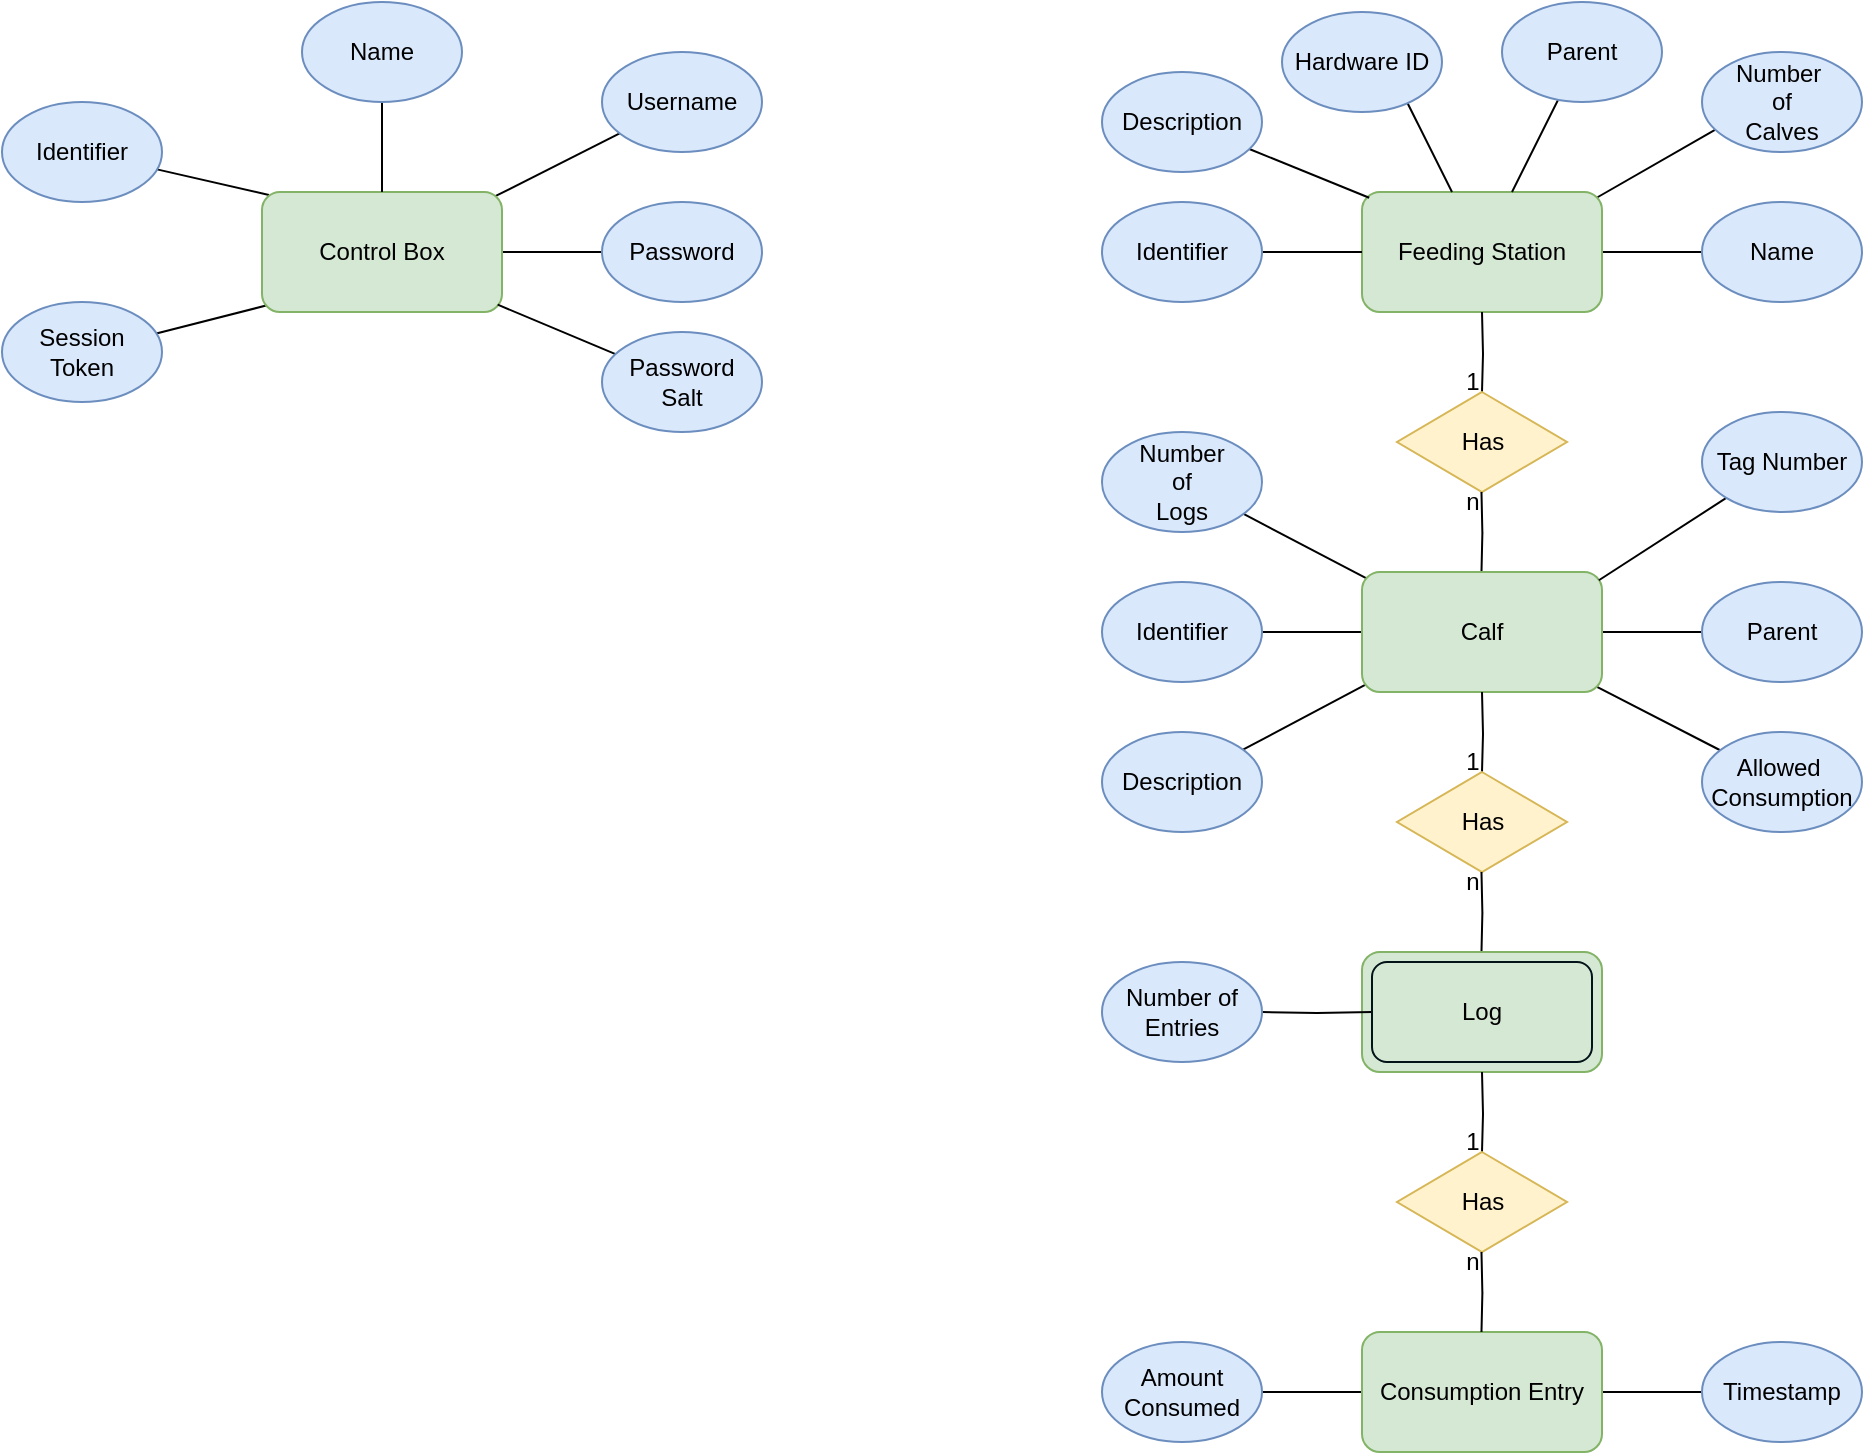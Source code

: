 <mxfile version="22.0.2" type="device" pages="2">
  <diagram name="Page-1" id="etgnnKTZKIxPc830I9oC">
    <mxGraphModel dx="2206" dy="1338" grid="1" gridSize="10" guides="1" tooltips="1" connect="1" arrows="1" fold="1" page="1" pageScale="1" pageWidth="850" pageHeight="1100" math="0" shadow="0">
      <root>
        <mxCell id="0" />
        <mxCell id="1" parent="0" />
        <mxCell id="Oy8JdZ8vc0DJFZvTL9v0-14" style="rounded=0;orthogonalLoop=1;jettySize=auto;html=1;entryX=0.021;entryY=0.944;entryDx=0;entryDy=0;endArrow=none;endFill=0;entryPerimeter=0;" parent="1" source="Oy8JdZ8vc0DJFZvTL9v0-6" target="Oy8JdZ8vc0DJFZvTL9v0-5" edge="1">
          <mxGeometry relative="1" as="geometry" />
        </mxCell>
        <mxCell id="Oy8JdZ8vc0DJFZvTL9v0-15" style="rounded=0;orthogonalLoop=1;jettySize=auto;html=1;entryX=0.029;entryY=0.025;entryDx=0;entryDy=0;entryPerimeter=0;endArrow=none;endFill=0;" parent="1" source="Oy8JdZ8vc0DJFZvTL9v0-8" target="Oy8JdZ8vc0DJFZvTL9v0-5" edge="1">
          <mxGeometry relative="1" as="geometry" />
        </mxCell>
        <mxCell id="Oy8JdZ8vc0DJFZvTL9v0-19" style="rounded=0;orthogonalLoop=1;jettySize=auto;html=1;endArrow=none;endFill=0;entryX=0.97;entryY=0.037;entryDx=0;entryDy=0;entryPerimeter=0;" parent="1" source="Oy8JdZ8vc0DJFZvTL9v0-11" target="Oy8JdZ8vc0DJFZvTL9v0-5" edge="1">
          <mxGeometry relative="1" as="geometry">
            <mxPoint x="357" y="290" as="targetPoint" />
          </mxGeometry>
        </mxCell>
        <mxCell id="jAOo2UWDxpfy-ExM05fq-82" style="rounded=0;orthogonalLoop=1;jettySize=auto;html=1;entryX=0.015;entryY=0.939;entryDx=0;entryDy=0;entryPerimeter=0;endArrow=none;endFill=0;" parent="1" source="jAOo2UWDxpfy-ExM05fq-81" target="jAOo2UWDxpfy-ExM05fq-33" edge="1">
          <mxGeometry relative="1" as="geometry" />
        </mxCell>
        <mxCell id="jAOo2UWDxpfy-ExM05fq-83" style="rounded=0;orthogonalLoop=1;jettySize=auto;html=1;entryX=0.023;entryY=0.057;entryDx=0;entryDy=0;entryPerimeter=0;endArrow=none;endFill=0;" parent="1" source="jAOo2UWDxpfy-ExM05fq-80" target="jAOo2UWDxpfy-ExM05fq-33" edge="1">
          <mxGeometry relative="1" as="geometry" />
        </mxCell>
        <mxCell id="jAOo2UWDxpfy-ExM05fq-46" value="" style="edgeStyle=orthogonalEdgeStyle;rounded=0;orthogonalLoop=1;jettySize=auto;html=1;endArrow=none;endFill=0;" parent="1" source="jAOo2UWDxpfy-ExM05fq-16" target="jAOo2UWDxpfy-ExM05fq-45" edge="1">
          <mxGeometry relative="1" as="geometry" />
        </mxCell>
        <mxCell id="jAOo2UWDxpfy-ExM05fq-48" style="rounded=0;orthogonalLoop=1;jettySize=auto;html=1;entryX=0.081;entryY=0.778;entryDx=0;entryDy=0;entryPerimeter=0;endArrow=none;endFill=0;exitX=0.976;exitY=0.05;exitDx=0;exitDy=0;exitPerimeter=0;" parent="1" source="jAOo2UWDxpfy-ExM05fq-16" target="jAOo2UWDxpfy-ExM05fq-47" edge="1">
          <mxGeometry relative="1" as="geometry" />
        </mxCell>
        <mxCell id="jAOo2UWDxpfy-ExM05fq-16" value="Feeding Station" style="rounded=1;whiteSpace=wrap;html=1;fillColor=#d5e8d4;strokeColor=#82b366;" parent="1" vertex="1">
          <mxGeometry x="790" y="290" width="120" height="60" as="geometry" />
        </mxCell>
        <mxCell id="jAOo2UWDxpfy-ExM05fq-28" value="" style="edgeStyle=orthogonalEdgeStyle;rounded=0;orthogonalLoop=1;jettySize=auto;html=1;endArrow=none;endFill=0;" parent="1" target="jAOo2UWDxpfy-ExM05fq-29" edge="1">
          <mxGeometry relative="1" as="geometry">
            <mxPoint x="850" y="350" as="sourcePoint" />
          </mxGeometry>
        </mxCell>
        <mxCell id="jAOo2UWDxpfy-ExM05fq-29" value="Has" style="rhombus;whiteSpace=wrap;html=1;fillColor=#fff2cc;strokeColor=#d6b656;" parent="1" vertex="1">
          <mxGeometry x="807.5" y="390" width="85" height="50" as="geometry" />
        </mxCell>
        <mxCell id="jAOo2UWDxpfy-ExM05fq-30" value="" style="edgeStyle=orthogonalEdgeStyle;rounded=0;orthogonalLoop=1;jettySize=auto;html=1;endArrow=none;endFill=0;" parent="1" edge="1">
          <mxGeometry relative="1" as="geometry">
            <mxPoint x="849.74" y="440" as="sourcePoint" />
            <mxPoint x="849.74" y="480" as="targetPoint" />
          </mxGeometry>
        </mxCell>
        <mxCell id="jAOo2UWDxpfy-ExM05fq-31" value="1" style="text;html=1;align=center;verticalAlign=middle;resizable=0;points=[];autosize=1;strokeColor=none;fillColor=none;" parent="1" vertex="1">
          <mxGeometry x="830" y="370" width="30" height="30" as="geometry" />
        </mxCell>
        <mxCell id="jAOo2UWDxpfy-ExM05fq-32" value="n" style="text;html=1;align=center;verticalAlign=middle;resizable=0;points=[];autosize=1;strokeColor=none;fillColor=none;" parent="1" vertex="1">
          <mxGeometry x="830" y="430" width="30" height="30" as="geometry" />
        </mxCell>
        <mxCell id="jAOo2UWDxpfy-ExM05fq-57" value="" style="edgeStyle=orthogonalEdgeStyle;rounded=0;orthogonalLoop=1;jettySize=auto;html=1;endArrow=none;endFill=0;" parent="1" source="jAOo2UWDxpfy-ExM05fq-33" target="jAOo2UWDxpfy-ExM05fq-34" edge="1">
          <mxGeometry relative="1" as="geometry" />
        </mxCell>
        <mxCell id="jAOo2UWDxpfy-ExM05fq-86" style="rounded=0;orthogonalLoop=1;jettySize=auto;html=1;endArrow=none;endFill=0;exitX=0.967;exitY=0.944;exitDx=0;exitDy=0;exitPerimeter=0;" parent="1" source="jAOo2UWDxpfy-ExM05fq-33" target="jAOo2UWDxpfy-ExM05fq-58" edge="1">
          <mxGeometry relative="1" as="geometry" />
        </mxCell>
        <mxCell id="6stq0KYVYqFeMA3trLKr-5" value="" style="rounded=0;orthogonalLoop=1;jettySize=auto;html=1;endArrow=none;endFill=0;" parent="1" source="jAOo2UWDxpfy-ExM05fq-33" target="6stq0KYVYqFeMA3trLKr-4" edge="1">
          <mxGeometry relative="1" as="geometry" />
        </mxCell>
        <mxCell id="jAOo2UWDxpfy-ExM05fq-33" value="Calf" style="rounded=1;whiteSpace=wrap;html=1;fillColor=#d5e8d4;strokeColor=#82b366;" parent="1" vertex="1">
          <mxGeometry x="790" y="480" width="120" height="60" as="geometry" />
        </mxCell>
        <mxCell id="jAOo2UWDxpfy-ExM05fq-34" value="Identifier" style="ellipse;whiteSpace=wrap;html=1;fillColor=#dae8fc;strokeColor=#6c8ebf;" parent="1" vertex="1">
          <mxGeometry x="660" y="485" width="80" height="50" as="geometry" />
        </mxCell>
        <mxCell id="Oy8JdZ8vc0DJFZvTL9v0-28" value="" style="rounded=0;orthogonalLoop=1;jettySize=auto;html=1;endArrow=none;endFill=0;" parent="1" target="jAOo2UWDxpfy-ExM05fq-16" edge="1">
          <mxGeometry relative="1" as="geometry">
            <mxPoint x="811.931" y="243.862" as="sourcePoint" />
          </mxGeometry>
        </mxCell>
        <mxCell id="jAOo2UWDxpfy-ExM05fq-45" value="Name" style="ellipse;whiteSpace=wrap;html=1;fillColor=#dae8fc;strokeColor=#6c8ebf;" parent="1" vertex="1">
          <mxGeometry x="960" y="295" width="80" height="50" as="geometry" />
        </mxCell>
        <mxCell id="jAOo2UWDxpfy-ExM05fq-47" value="Number&amp;nbsp;&lt;br&gt;of&lt;br&gt;Calves" style="ellipse;whiteSpace=wrap;html=1;fillColor=#dae8fc;strokeColor=#6c8ebf;" parent="1" vertex="1">
          <mxGeometry x="960" y="220" width="80" height="50" as="geometry" />
        </mxCell>
        <mxCell id="jAOo2UWDxpfy-ExM05fq-51" value="" style="edgeStyle=orthogonalEdgeStyle;rounded=0;orthogonalLoop=1;jettySize=auto;html=1;endArrow=none;endFill=0;" parent="1" target="jAOo2UWDxpfy-ExM05fq-52" edge="1">
          <mxGeometry relative="1" as="geometry">
            <mxPoint x="850" y="540" as="sourcePoint" />
          </mxGeometry>
        </mxCell>
        <mxCell id="jAOo2UWDxpfy-ExM05fq-52" value="Has" style="rhombus;whiteSpace=wrap;html=1;fillColor=#fff2cc;strokeColor=#d6b656;" parent="1" vertex="1">
          <mxGeometry x="807.5" y="580" width="85" height="50" as="geometry" />
        </mxCell>
        <mxCell id="jAOo2UWDxpfy-ExM05fq-53" value="" style="edgeStyle=orthogonalEdgeStyle;rounded=0;orthogonalLoop=1;jettySize=auto;html=1;endArrow=none;endFill=0;" parent="1" edge="1">
          <mxGeometry relative="1" as="geometry">
            <mxPoint x="849.74" y="630" as="sourcePoint" />
            <mxPoint x="849.74" y="670" as="targetPoint" />
          </mxGeometry>
        </mxCell>
        <mxCell id="jAOo2UWDxpfy-ExM05fq-54" value="1" style="text;html=1;align=center;verticalAlign=middle;resizable=0;points=[];autosize=1;strokeColor=none;fillColor=none;" parent="1" vertex="1">
          <mxGeometry x="830" y="560" width="30" height="30" as="geometry" />
        </mxCell>
        <mxCell id="jAOo2UWDxpfy-ExM05fq-55" value="n" style="text;html=1;align=center;verticalAlign=middle;resizable=0;points=[];autosize=1;strokeColor=none;fillColor=none;" parent="1" vertex="1">
          <mxGeometry x="830" y="620" width="30" height="30" as="geometry" />
        </mxCell>
        <mxCell id="jAOo2UWDxpfy-ExM05fq-56" value="Log" style="rounded=1;whiteSpace=wrap;html=1;fillColor=#d5e8d4;strokeColor=#82b366;" parent="1" vertex="1">
          <mxGeometry x="790" y="670" width="120" height="60" as="geometry" />
        </mxCell>
        <mxCell id="jAOo2UWDxpfy-ExM05fq-58" value="Allowed&amp;nbsp;&lt;br&gt;Consumption" style="ellipse;whiteSpace=wrap;html=1;fillColor=#dae8fc;strokeColor=#6c8ebf;" parent="1" vertex="1">
          <mxGeometry x="960" y="560" width="80" height="50" as="geometry" />
        </mxCell>
        <mxCell id="jAOo2UWDxpfy-ExM05fq-77" value="" style="edgeStyle=orthogonalEdgeStyle;rounded=0;orthogonalLoop=1;jettySize=auto;html=1;endArrow=none;endFill=0;" parent="1" target="jAOo2UWDxpfy-ExM05fq-76" edge="1">
          <mxGeometry relative="1" as="geometry">
            <mxPoint x="795" y="700" as="sourcePoint" />
          </mxGeometry>
        </mxCell>
        <mxCell id="jAOo2UWDxpfy-ExM05fq-90" value="" style="rounded=0;orthogonalLoop=1;jettySize=auto;html=1;endArrow=none;endFill=0;" parent="1" source="jAOo2UWDxpfy-ExM05fq-65" target="jAOo2UWDxpfy-ExM05fq-89" edge="1">
          <mxGeometry relative="1" as="geometry" />
        </mxCell>
        <mxCell id="jAOo2UWDxpfy-ExM05fq-92" value="" style="rounded=0;orthogonalLoop=1;jettySize=auto;html=1;endArrow=none;endFill=0;" parent="1" source="jAOo2UWDxpfy-ExM05fq-65" target="jAOo2UWDxpfy-ExM05fq-91" edge="1">
          <mxGeometry relative="1" as="geometry" />
        </mxCell>
        <mxCell id="jAOo2UWDxpfy-ExM05fq-65" value="Consumption Entry" style="rounded=1;whiteSpace=wrap;html=1;fillColor=#d5e8d4;strokeColor=#82b366;" parent="1" vertex="1">
          <mxGeometry x="790" y="860" width="120" height="60" as="geometry" />
        </mxCell>
        <mxCell id="jAOo2UWDxpfy-ExM05fq-71" value="" style="edgeStyle=orthogonalEdgeStyle;rounded=0;orthogonalLoop=1;jettySize=auto;html=1;endArrow=none;endFill=0;" parent="1" target="jAOo2UWDxpfy-ExM05fq-72" edge="1">
          <mxGeometry relative="1" as="geometry">
            <mxPoint x="850" y="730" as="sourcePoint" />
          </mxGeometry>
        </mxCell>
        <mxCell id="jAOo2UWDxpfy-ExM05fq-72" value="Has" style="rhombus;whiteSpace=wrap;html=1;fillColor=#fff2cc;strokeColor=#d6b656;" parent="1" vertex="1">
          <mxGeometry x="807.5" y="770" width="85" height="50" as="geometry" />
        </mxCell>
        <mxCell id="jAOo2UWDxpfy-ExM05fq-73" value="" style="edgeStyle=orthogonalEdgeStyle;rounded=0;orthogonalLoop=1;jettySize=auto;html=1;endArrow=none;endFill=0;" parent="1" edge="1">
          <mxGeometry relative="1" as="geometry">
            <mxPoint x="849.74" y="820" as="sourcePoint" />
            <mxPoint x="849.74" y="860" as="targetPoint" />
          </mxGeometry>
        </mxCell>
        <mxCell id="jAOo2UWDxpfy-ExM05fq-74" value="1" style="text;html=1;align=center;verticalAlign=middle;resizable=0;points=[];autosize=1;strokeColor=none;fillColor=none;" parent="1" vertex="1">
          <mxGeometry x="830" y="750" width="30" height="30" as="geometry" />
        </mxCell>
        <mxCell id="jAOo2UWDxpfy-ExM05fq-75" value="n" style="text;html=1;align=center;verticalAlign=middle;resizable=0;points=[];autosize=1;strokeColor=none;fillColor=none;" parent="1" vertex="1">
          <mxGeometry x="830" y="810" width="30" height="30" as="geometry" />
        </mxCell>
        <mxCell id="jAOo2UWDxpfy-ExM05fq-76" value="Number of&lt;br&gt;Entries" style="ellipse;whiteSpace=wrap;html=1;fillColor=#dae8fc;strokeColor=#6c8ebf;" parent="1" vertex="1">
          <mxGeometry x="660" y="675" width="80" height="50" as="geometry" />
        </mxCell>
        <mxCell id="jAOo2UWDxpfy-ExM05fq-80" value="Number&lt;br&gt;of&lt;br&gt;Logs" style="ellipse;whiteSpace=wrap;html=1;fillColor=#dae8fc;strokeColor=#6c8ebf;" parent="1" vertex="1">
          <mxGeometry x="660" y="410" width="80" height="50" as="geometry" />
        </mxCell>
        <mxCell id="jAOo2UWDxpfy-ExM05fq-81" value="Description" style="ellipse;whiteSpace=wrap;html=1;fillColor=#dae8fc;strokeColor=#6c8ebf;" parent="1" vertex="1">
          <mxGeometry x="660" y="560" width="80" height="50" as="geometry" />
        </mxCell>
        <mxCell id="jAOo2UWDxpfy-ExM05fq-84" value="" style="rounded=1;whiteSpace=wrap;html=1;fillColor=none;strokeColor=#031419;strokeWidth=1;" parent="1" vertex="1">
          <mxGeometry x="795" y="675" width="110" height="50" as="geometry" />
        </mxCell>
        <mxCell id="jAOo2UWDxpfy-ExM05fq-87" style="rounded=0;orthogonalLoop=1;jettySize=auto;html=1;entryX=0.987;entryY=0.069;entryDx=0;entryDy=0;entryPerimeter=0;endArrow=none;endFill=0;" parent="1" source="jAOo2UWDxpfy-ExM05fq-85" target="jAOo2UWDxpfy-ExM05fq-33" edge="1">
          <mxGeometry relative="1" as="geometry" />
        </mxCell>
        <mxCell id="jAOo2UWDxpfy-ExM05fq-85" value="Tag Number" style="ellipse;whiteSpace=wrap;html=1;fillColor=#dae8fc;strokeColor=#6c8ebf;" parent="1" vertex="1">
          <mxGeometry x="960" y="400" width="80" height="50" as="geometry" />
        </mxCell>
        <mxCell id="jAOo2UWDxpfy-ExM05fq-89" value="Amount Consumed" style="ellipse;whiteSpace=wrap;html=1;fillColor=#dae8fc;strokeColor=#6c8ebf;" parent="1" vertex="1">
          <mxGeometry x="660" y="865" width="80" height="50" as="geometry" />
        </mxCell>
        <mxCell id="jAOo2UWDxpfy-ExM05fq-91" value="Timestamp" style="ellipse;whiteSpace=wrap;html=1;fillColor=#dae8fc;strokeColor=#6c8ebf;" parent="1" vertex="1">
          <mxGeometry x="960" y="865" width="80" height="50" as="geometry" />
        </mxCell>
        <mxCell id="Oy8JdZ8vc0DJFZvTL9v0-30" value="" style="edgeStyle=orthogonalEdgeStyle;rounded=0;orthogonalLoop=1;jettySize=auto;html=1;endArrow=none;endFill=0;" parent="1" source="Oy8JdZ8vc0DJFZvTL9v0-5" target="Oy8JdZ8vc0DJFZvTL9v0-13" edge="1">
          <mxGeometry relative="1" as="geometry" />
        </mxCell>
        <mxCell id="Oy8JdZ8vc0DJFZvTL9v0-5" value="Control Box" style="rounded=1;whiteSpace=wrap;html=1;fillColor=#d5e8d4;strokeColor=#82b366;" parent="1" vertex="1">
          <mxGeometry x="240" y="290" width="120" height="60" as="geometry" />
        </mxCell>
        <mxCell id="Oy8JdZ8vc0DJFZvTL9v0-6" value="Session&lt;br&gt;Token" style="ellipse;whiteSpace=wrap;html=1;fillColor=#dae8fc;strokeColor=#6c8ebf;" parent="1" vertex="1">
          <mxGeometry x="110" y="345" width="80" height="50" as="geometry" />
        </mxCell>
        <mxCell id="Oy8JdZ8vc0DJFZvTL9v0-8" value="Identifier" style="ellipse;whiteSpace=wrap;html=1;fillColor=#dae8fc;strokeColor=#6c8ebf;" parent="1" vertex="1">
          <mxGeometry x="110" y="245" width="80" height="50" as="geometry" />
        </mxCell>
        <mxCell id="Oy8JdZ8vc0DJFZvTL9v0-16" style="rounded=0;orthogonalLoop=1;jettySize=auto;html=1;entryX=0.5;entryY=0;entryDx=0;entryDy=0;endArrow=none;endFill=0;" parent="1" target="Oy8JdZ8vc0DJFZvTL9v0-5" edge="1">
          <mxGeometry relative="1" as="geometry">
            <mxPoint x="300" y="240" as="sourcePoint" />
          </mxGeometry>
        </mxCell>
        <mxCell id="Oy8JdZ8vc0DJFZvTL9v0-11" value="Username" style="ellipse;whiteSpace=wrap;html=1;fillColor=#dae8fc;strokeColor=#6c8ebf;" parent="1" vertex="1">
          <mxGeometry x="410" y="220" width="80" height="50" as="geometry" />
        </mxCell>
        <mxCell id="Oy8JdZ8vc0DJFZvTL9v0-13" value="Password" style="ellipse;whiteSpace=wrap;html=1;fillColor=#dae8fc;strokeColor=#6c8ebf;" parent="1" vertex="1">
          <mxGeometry x="410" y="295" width="80" height="50" as="geometry" />
        </mxCell>
        <mxCell id="Oy8JdZ8vc0DJFZvTL9v0-22" value="" style="edgeStyle=orthogonalEdgeStyle;rounded=0;orthogonalLoop=1;jettySize=auto;html=1;endArrow=none;endFill=0;" parent="1" source="Oy8JdZ8vc0DJFZvTL9v0-21" target="jAOo2UWDxpfy-ExM05fq-16" edge="1">
          <mxGeometry relative="1" as="geometry" />
        </mxCell>
        <mxCell id="Oy8JdZ8vc0DJFZvTL9v0-21" value="Identifier" style="ellipse;whiteSpace=wrap;html=1;fillColor=#dae8fc;strokeColor=#6c8ebf;" parent="1" vertex="1">
          <mxGeometry x="660" y="295" width="80" height="50" as="geometry" />
        </mxCell>
        <mxCell id="Oy8JdZ8vc0DJFZvTL9v0-24" style="rounded=0;orthogonalLoop=1;jettySize=auto;html=1;entryX=0.03;entryY=0.048;entryDx=0;entryDy=0;endArrow=none;endFill=0;entryPerimeter=0;" parent="1" source="Oy8JdZ8vc0DJFZvTL9v0-23" target="jAOo2UWDxpfy-ExM05fq-16" edge="1">
          <mxGeometry relative="1" as="geometry" />
        </mxCell>
        <mxCell id="Oy8JdZ8vc0DJFZvTL9v0-23" value="Description" style="ellipse;whiteSpace=wrap;html=1;fillColor=#dae8fc;strokeColor=#6c8ebf;" parent="1" vertex="1">
          <mxGeometry x="660" y="230" width="80" height="50" as="geometry" />
        </mxCell>
        <mxCell id="Oy8JdZ8vc0DJFZvTL9v0-27" value="" style="rounded=0;orthogonalLoop=1;jettySize=auto;html=1;endArrow=none;endFill=0;" parent="1" source="Oy8JdZ8vc0DJFZvTL9v0-25" target="jAOo2UWDxpfy-ExM05fq-16" edge="1">
          <mxGeometry relative="1" as="geometry" />
        </mxCell>
        <mxCell id="Oy8JdZ8vc0DJFZvTL9v0-25" value="Parent" style="ellipse;whiteSpace=wrap;html=1;fillColor=#dae8fc;strokeColor=#6c8ebf;" parent="1" vertex="1">
          <mxGeometry x="860" y="195" width="80" height="50" as="geometry" />
        </mxCell>
        <mxCell id="Oy8JdZ8vc0DJFZvTL9v0-32" style="rounded=0;orthogonalLoop=1;jettySize=auto;html=1;entryX=0.982;entryY=0.939;entryDx=0;entryDy=0;endArrow=none;endFill=0;entryPerimeter=0;" parent="1" source="Oy8JdZ8vc0DJFZvTL9v0-31" target="Oy8JdZ8vc0DJFZvTL9v0-5" edge="1">
          <mxGeometry relative="1" as="geometry" />
        </mxCell>
        <mxCell id="Oy8JdZ8vc0DJFZvTL9v0-31" value="Password&lt;br&gt;Salt" style="ellipse;whiteSpace=wrap;html=1;fillColor=#dae8fc;strokeColor=#6c8ebf;" parent="1" vertex="1">
          <mxGeometry x="410" y="360" width="80" height="50" as="geometry" />
        </mxCell>
        <mxCell id="6stq0KYVYqFeMA3trLKr-3" value="Hardware ID" style="ellipse;whiteSpace=wrap;html=1;fillColor=#dae8fc;strokeColor=#6c8ebf;" parent="1" vertex="1">
          <mxGeometry x="750" y="200" width="80" height="50" as="geometry" />
        </mxCell>
        <mxCell id="6stq0KYVYqFeMA3trLKr-4" value="Parent" style="ellipse;whiteSpace=wrap;html=1;fillColor=#dae8fc;strokeColor=#6c8ebf;" parent="1" vertex="1">
          <mxGeometry x="960" y="485" width="80" height="50" as="geometry" />
        </mxCell>
        <mxCell id="G9niL_y4L5HB1aIaX7Nt-1" value="Name" style="ellipse;whiteSpace=wrap;html=1;fillColor=#dae8fc;strokeColor=#6c8ebf;" vertex="1" parent="1">
          <mxGeometry x="260" y="195" width="80" height="50" as="geometry" />
        </mxCell>
      </root>
    </mxGraphModel>
  </diagram>
  <diagram id="DCZm75ykJpUA1YQlKrJG" name="Page-2">
    <mxGraphModel dx="2899" dy="2343" grid="1" gridSize="10" guides="1" tooltips="1" connect="1" arrows="1" fold="1" page="1" pageScale="1" pageWidth="850" pageHeight="1100" math="0" shadow="0">
      <root>
        <mxCell id="0" />
        <mxCell id="1" parent="0" />
        <mxCell id="9Dk-I_yJV34BiioDE8nB-1" value="RegisterConfirm" style="swimlane;fontStyle=0;childLayout=stackLayout;horizontal=1;startSize=30;horizontalStack=0;resizeParent=1;resizeParentMax=0;resizeLast=0;collapsible=1;marginBottom=0;whiteSpace=wrap;html=1;fillColor=#d5e8d4;strokeColor=#82b366;" parent="1" vertex="1">
          <mxGeometry x="30" y="290" width="125" height="60" as="geometry" />
        </mxCell>
        <mxCell id="9Dk-I_yJV34BiioDE8nB-19" value="sessionToken: String" style="text;html=1;align=center;verticalAlign=middle;resizable=0;points=[];autosize=1;strokeColor=#6c8ebf;fillColor=#dae8fc;" parent="9Dk-I_yJV34BiioDE8nB-1" vertex="1">
          <mxGeometry y="30" width="125" height="30" as="geometry" />
        </mxCell>
        <mxCell id="9Dk-I_yJV34BiioDE8nB-20" style="edgeStyle=orthogonalEdgeStyle;rounded=0;orthogonalLoop=1;jettySize=auto;html=1;entryX=0.5;entryY=0;entryDx=0;entryDy=0;" parent="1" source="9Dk-I_yJV34BiioDE8nB-10" target="9Dk-I_yJV34BiioDE8nB-1" edge="1">
          <mxGeometry relative="1" as="geometry">
            <Array as="points">
              <mxPoint x="135" y="240" />
              <mxPoint x="93" y="240" />
            </Array>
          </mxGeometry>
        </mxCell>
        <mxCell id="9Dk-I_yJV34BiioDE8nB-23" value="201 - Created" style="edgeLabel;html=1;align=center;verticalAlign=middle;resizable=0;points=[];" parent="9Dk-I_yJV34BiioDE8nB-20" vertex="1" connectable="0">
          <mxGeometry x="-0.684" relative="1" as="geometry">
            <mxPoint x="-42" y="31" as="offset" />
          </mxGeometry>
        </mxCell>
        <mxCell id="9Dk-I_yJV34BiioDE8nB-21" style="edgeStyle=orthogonalEdgeStyle;rounded=0;orthogonalLoop=1;jettySize=auto;html=1;entryX=0.5;entryY=0;entryDx=0;entryDy=0;" parent="1" source="9Dk-I_yJV34BiioDE8nB-10" target="9Dk-I_yJV34BiioDE8nB-12" edge="1">
          <mxGeometry relative="1" as="geometry">
            <Array as="points">
              <mxPoint x="215" y="240" />
              <mxPoint x="255" y="240" />
            </Array>
          </mxGeometry>
        </mxCell>
        <mxCell id="9Dk-I_yJV34BiioDE8nB-10" value="" style="rounded=1;whiteSpace=wrap;html=1;fillColor=#dae8fc;strokeColor=#6c8ebf;" parent="1" vertex="1">
          <mxGeometry x="105" y="120" width="140" height="90" as="geometry" />
        </mxCell>
        <mxCell id="9Dk-I_yJV34BiioDE8nB-11" value="Register Control Box&lt;br&gt;POST /box/register" style="rounded=1;whiteSpace=wrap;html=1;fillColor=#fff2cc;strokeColor=#d6b656;" parent="1" vertex="1">
          <mxGeometry x="105" y="120" width="140" height="40" as="geometry" />
        </mxCell>
        <mxCell id="9Dk-I_yJV34BiioDE8nB-2" value="username: String" style="text;strokeColor=none;fillColor=none;align=left;verticalAlign=middle;spacingLeft=4;spacingRight=4;overflow=hidden;points=[[0,0.5],[1,0.5]];portConstraint=eastwest;rotatable=0;whiteSpace=wrap;html=1;" parent="1" vertex="1">
          <mxGeometry x="105" y="160" width="120" height="30" as="geometry" />
        </mxCell>
        <mxCell id="9Dk-I_yJV34BiioDE8nB-3" value="password: String" style="text;strokeColor=none;fillColor=none;align=left;verticalAlign=middle;spacingLeft=4;spacingRight=4;overflow=hidden;points=[[0,0.5],[1,0.5]];portConstraint=eastwest;rotatable=0;whiteSpace=wrap;html=1;" parent="1" vertex="1">
          <mxGeometry x="105" y="180" width="120" height="30" as="geometry" />
        </mxCell>
        <mxCell id="9Dk-I_yJV34BiioDE8nB-12" value="RequestException" style="swimlane;fontStyle=0;childLayout=stackLayout;horizontal=1;startSize=30;horizontalStack=0;resizeParent=1;resizeParentMax=0;resizeLast=0;collapsible=1;marginBottom=0;whiteSpace=wrap;html=1;fillColor=#d5e8d4;strokeColor=#82b366;" parent="1" vertex="1">
          <mxGeometry x="195" y="290" width="120" height="60" as="geometry">
            <mxRectangle x="140" y="290" width="140" height="30" as="alternateBounds" />
          </mxGeometry>
        </mxCell>
        <mxCell id="9Dk-I_yJV34BiioDE8nB-18" value="&amp;nbsp;cause: Int" style="text;html=1;align=left;verticalAlign=middle;resizable=0;points=[];autosize=1;strokeColor=#6c8ebf;fillColor=#dae8fc;" parent="9Dk-I_yJV34BiioDE8nB-12" vertex="1">
          <mxGeometry y="30" width="120" height="30" as="geometry" />
        </mxCell>
        <mxCell id="9Dk-I_yJV34BiioDE8nB-24" value="403 - Forbidden" style="edgeLabel;html=1;align=center;verticalAlign=middle;resizable=0;points=[];" parent="1" vertex="1" connectable="0">
          <mxGeometry x="255" y="260" as="geometry" />
        </mxCell>
        <mxCell id="PdimERkSvpHEhv5kq53w-1" value="LoginConfirm" style="swimlane;fontStyle=0;childLayout=stackLayout;horizontal=1;startSize=30;horizontalStack=0;resizeParent=1;resizeParentMax=0;resizeLast=0;collapsible=1;marginBottom=0;whiteSpace=wrap;html=1;fillColor=#d5e8d4;strokeColor=#82b366;" parent="1" vertex="1">
          <mxGeometry x="400" y="290" width="125" height="60" as="geometry" />
        </mxCell>
        <mxCell id="PdimERkSvpHEhv5kq53w-2" value="sessionToken: String" style="text;html=1;align=center;verticalAlign=middle;resizable=0;points=[];autosize=1;strokeColor=#6c8ebf;fillColor=#dae8fc;" parent="PdimERkSvpHEhv5kq53w-1" vertex="1">
          <mxGeometry y="30" width="125" height="30" as="geometry" />
        </mxCell>
        <mxCell id="PdimERkSvpHEhv5kq53w-3" style="edgeStyle=orthogonalEdgeStyle;rounded=0;orthogonalLoop=1;jettySize=auto;html=1;entryX=0.5;entryY=0;entryDx=0;entryDy=0;" parent="1" source="PdimERkSvpHEhv5kq53w-6" target="PdimERkSvpHEhv5kq53w-1" edge="1">
          <mxGeometry relative="1" as="geometry">
            <Array as="points">
              <mxPoint x="505" y="240" />
              <mxPoint x="463" y="240" />
            </Array>
          </mxGeometry>
        </mxCell>
        <mxCell id="PdimERkSvpHEhv5kq53w-4" value="202 - Accepted" style="edgeLabel;html=1;align=center;verticalAlign=middle;resizable=0;points=[];" parent="PdimERkSvpHEhv5kq53w-3" vertex="1" connectable="0">
          <mxGeometry x="-0.684" relative="1" as="geometry">
            <mxPoint x="-42" y="31" as="offset" />
          </mxGeometry>
        </mxCell>
        <mxCell id="PdimERkSvpHEhv5kq53w-5" style="edgeStyle=orthogonalEdgeStyle;rounded=0;orthogonalLoop=1;jettySize=auto;html=1;entryX=0.5;entryY=0;entryDx=0;entryDy=0;" parent="1" source="PdimERkSvpHEhv5kq53w-6" target="PdimERkSvpHEhv5kq53w-10" edge="1">
          <mxGeometry relative="1" as="geometry">
            <Array as="points">
              <mxPoint x="585" y="240" />
              <mxPoint x="625" y="240" />
            </Array>
          </mxGeometry>
        </mxCell>
        <mxCell id="PdimERkSvpHEhv5kq53w-16" style="edgeStyle=orthogonalEdgeStyle;rounded=0;orthogonalLoop=1;jettySize=auto;html=1;entryX=0.5;entryY=0;entryDx=0;entryDy=0;" parent="1" source="PdimERkSvpHEhv5kq53w-6" target="PdimERkSvpHEhv5kq53w-13" edge="1">
          <mxGeometry relative="1" as="geometry" />
        </mxCell>
        <mxCell id="PdimERkSvpHEhv5kq53w-6" value="" style="rounded=1;whiteSpace=wrap;html=1;fillColor=#dae8fc;strokeColor=#6c8ebf;" parent="1" vertex="1">
          <mxGeometry x="475" y="120" width="140" height="90" as="geometry" />
        </mxCell>
        <mxCell id="PdimERkSvpHEhv5kq53w-7" value="Login Control Box&lt;br&gt;GET /box/login" style="rounded=1;whiteSpace=wrap;html=1;fillColor=#fff2cc;strokeColor=#d6b656;" parent="1" vertex="1">
          <mxGeometry x="475" y="120" width="140" height="40" as="geometry" />
        </mxCell>
        <mxCell id="PdimERkSvpHEhv5kq53w-8" value="username: String" style="text;strokeColor=none;fillColor=none;align=left;verticalAlign=middle;spacingLeft=4;spacingRight=4;overflow=hidden;points=[[0,0.5],[1,0.5]];portConstraint=eastwest;rotatable=0;whiteSpace=wrap;html=1;" parent="1" vertex="1">
          <mxGeometry x="475" y="160" width="120" height="30" as="geometry" />
        </mxCell>
        <mxCell id="PdimERkSvpHEhv5kq53w-9" value="password: String" style="text;strokeColor=none;fillColor=none;align=left;verticalAlign=middle;spacingLeft=4;spacingRight=4;overflow=hidden;points=[[0,0.5],[1,0.5]];portConstraint=eastwest;rotatable=0;whiteSpace=wrap;html=1;" parent="1" vertex="1">
          <mxGeometry x="475" y="180" width="120" height="30" as="geometry" />
        </mxCell>
        <mxCell id="PdimERkSvpHEhv5kq53w-10" value="RequestException" style="swimlane;fontStyle=0;childLayout=stackLayout;horizontal=1;startSize=30;horizontalStack=0;resizeParent=1;resizeParentMax=0;resizeLast=0;collapsible=1;marginBottom=0;whiteSpace=wrap;html=1;fillColor=#d5e8d4;strokeColor=#82b366;" parent="1" vertex="1">
          <mxGeometry x="565" y="290" width="120" height="60" as="geometry">
            <mxRectangle x="140" y="290" width="140" height="30" as="alternateBounds" />
          </mxGeometry>
        </mxCell>
        <mxCell id="PdimERkSvpHEhv5kq53w-11" value="&amp;nbsp;cause: Int" style="text;html=1;align=left;verticalAlign=middle;resizable=0;points=[];autosize=1;strokeColor=#6c8ebf;fillColor=#dae8fc;" parent="PdimERkSvpHEhv5kq53w-10" vertex="1">
          <mxGeometry y="30" width="120" height="30" as="geometry" />
        </mxCell>
        <mxCell id="PdimERkSvpHEhv5kq53w-12" value="401 - Unauthorized" style="edgeLabel;html=1;align=center;verticalAlign=middle;resizable=0;points=[];" parent="1" vertex="1" connectable="0">
          <mxGeometry x="625" y="260" as="geometry" />
        </mxCell>
        <mxCell id="PdimERkSvpHEhv5kq53w-13" value="RequestException" style="swimlane;fontStyle=0;childLayout=stackLayout;horizontal=1;startSize=30;horizontalStack=0;resizeParent=1;resizeParentMax=0;resizeLast=0;collapsible=1;marginBottom=0;whiteSpace=wrap;html=1;fillColor=#d5e8d4;strokeColor=#82b366;" parent="1" vertex="1">
          <mxGeometry x="485" y="410" width="120" height="60" as="geometry">
            <mxRectangle x="475" y="380" width="140" height="30" as="alternateBounds" />
          </mxGeometry>
        </mxCell>
        <mxCell id="VET-PbouTy7lCnDgsVpi-44" value="&amp;nbsp;cause: Int" style="text;html=1;align=left;verticalAlign=middle;resizable=0;points=[];autosize=1;strokeColor=#6c8ebf;fillColor=#dae8fc;" parent="PdimERkSvpHEhv5kq53w-13" vertex="1">
          <mxGeometry y="30" width="120" height="30" as="geometry" />
        </mxCell>
        <mxCell id="PdimERkSvpHEhv5kq53w-18" style="edgeStyle=orthogonalEdgeStyle;rounded=0;orthogonalLoop=1;jettySize=auto;html=1;entryX=0.5;entryY=0;entryDx=0;entryDy=0;" parent="1" target="PdimERkSvpHEhv5kq53w-20" edge="1">
          <mxGeometry relative="1" as="geometry">
            <mxPoint x="175" y="210" as="sourcePoint" />
          </mxGeometry>
        </mxCell>
        <mxCell id="PdimERkSvpHEhv5kq53w-19" value="500 - Internal Server Error" style="edgeLabel;html=1;align=center;verticalAlign=middle;resizable=0;points=[];" parent="PdimERkSvpHEhv5kq53w-18" vertex="1" connectable="0">
          <mxGeometry x="-0.366" y="-1" relative="1" as="geometry">
            <mxPoint x="1" y="107" as="offset" />
          </mxGeometry>
        </mxCell>
        <mxCell id="PdimERkSvpHEhv5kq53w-20" value="RequestException" style="swimlane;fontStyle=0;childLayout=stackLayout;horizontal=1;startSize=30;horizontalStack=0;resizeParent=1;resizeParentMax=0;resizeLast=0;collapsible=1;marginBottom=0;whiteSpace=wrap;html=1;fillColor=#d5e8d4;strokeColor=#82b366;" parent="1" vertex="1">
          <mxGeometry x="115" y="410" width="120" height="60" as="geometry">
            <mxRectangle x="475" y="380" width="140" height="30" as="alternateBounds" />
          </mxGeometry>
        </mxCell>
        <mxCell id="VET-PbouTy7lCnDgsVpi-54" value="&amp;nbsp;cause: Int" style="text;html=1;align=left;verticalAlign=middle;resizable=0;points=[];autosize=1;strokeColor=#6c8ebf;fillColor=#dae8fc;" parent="PdimERkSvpHEhv5kq53w-20" vertex="1">
          <mxGeometry y="30" width="120" height="30" as="geometry" />
        </mxCell>
        <mxCell id="VET-PbouTy7lCnDgsVpi-20" value="CreateConfirm" style="swimlane;fontStyle=0;childLayout=stackLayout;horizontal=1;startSize=30;horizontalStack=0;resizeParent=1;resizeParentMax=0;resizeLast=0;collapsible=1;marginBottom=0;whiteSpace=wrap;html=1;fillColor=#d5e8d4;strokeColor=#82b366;" parent="1" vertex="1">
          <mxGeometry x="30" y="870" width="125" height="60" as="geometry" />
        </mxCell>
        <mxCell id="S3h4-zNI8is6F2TaV_pj-3" value="reserved: Int" style="text;html=1;align=left;verticalAlign=middle;resizable=0;points=[];autosize=1;strokeColor=#6c8ebf;fillColor=#dae8fc;" vertex="1" parent="VET-PbouTy7lCnDgsVpi-20">
          <mxGeometry y="30" width="125" height="30" as="geometry" />
        </mxCell>
        <mxCell id="VET-PbouTy7lCnDgsVpi-22" style="edgeStyle=orthogonalEdgeStyle;rounded=0;orthogonalLoop=1;jettySize=auto;html=1;entryX=0.5;entryY=0;entryDx=0;entryDy=0;" parent="1" source="VET-PbouTy7lCnDgsVpi-25" target="VET-PbouTy7lCnDgsVpi-20" edge="1">
          <mxGeometry relative="1" as="geometry">
            <Array as="points">
              <mxPoint x="135" y="820" />
              <mxPoint x="93" y="820" />
            </Array>
          </mxGeometry>
        </mxCell>
        <mxCell id="VET-PbouTy7lCnDgsVpi-23" value="201 - Created" style="edgeLabel;html=1;align=center;verticalAlign=middle;resizable=0;points=[];" parent="VET-PbouTy7lCnDgsVpi-22" vertex="1" connectable="0">
          <mxGeometry x="-0.684" relative="1" as="geometry">
            <mxPoint x="-42" y="31" as="offset" />
          </mxGeometry>
        </mxCell>
        <mxCell id="VET-PbouTy7lCnDgsVpi-24" style="edgeStyle=orthogonalEdgeStyle;rounded=0;orthogonalLoop=1;jettySize=auto;html=1;entryX=0.5;entryY=0;entryDx=0;entryDy=0;" parent="1" source="VET-PbouTy7lCnDgsVpi-25" target="VET-PbouTy7lCnDgsVpi-29" edge="1">
          <mxGeometry relative="1" as="geometry">
            <Array as="points">
              <mxPoint x="215" y="820" />
              <mxPoint x="250" y="820" />
            </Array>
          </mxGeometry>
        </mxCell>
        <mxCell id="VET-PbouTy7lCnDgsVpi-59" style="edgeStyle=orthogonalEdgeStyle;rounded=0;orthogonalLoop=1;jettySize=auto;html=1;" parent="1" source="VET-PbouTy7lCnDgsVpi-25" target="VET-PbouTy7lCnDgsVpi-57" edge="1">
          <mxGeometry relative="1" as="geometry">
            <Array as="points">
              <mxPoint x="210" y="665" />
              <mxPoint x="255" y="665" />
            </Array>
          </mxGeometry>
        </mxCell>
        <mxCell id="VET-PbouTy7lCnDgsVpi-61" value="401 - Unauthorized" style="edgeLabel;html=1;align=center;verticalAlign=middle;resizable=0;points=[];" parent="VET-PbouTy7lCnDgsVpi-59" vertex="1" connectable="0">
          <mxGeometry x="0.586" y="3" relative="1" as="geometry">
            <mxPoint as="offset" />
          </mxGeometry>
        </mxCell>
        <mxCell id="VET-PbouTy7lCnDgsVpi-25" value="" style="rounded=1;whiteSpace=wrap;html=1;fillColor=#dae8fc;strokeColor=#6c8ebf;" parent="1" vertex="1">
          <mxGeometry x="105" y="700" width="140" height="90" as="geometry" />
        </mxCell>
        <mxCell id="VET-PbouTy7lCnDgsVpi-55" value="" style="edgeStyle=orthogonalEdgeStyle;rounded=0;orthogonalLoop=1;jettySize=auto;html=1;" parent="1" source="VET-PbouTy7lCnDgsVpi-26" target="VET-PbouTy7lCnDgsVpi-49" edge="1">
          <mxGeometry relative="1" as="geometry">
            <Array as="points">
              <mxPoint x="140" y="665" />
              <mxPoint x="90" y="665" />
            </Array>
          </mxGeometry>
        </mxCell>
        <mxCell id="VET-PbouTy7lCnDgsVpi-64" value="500 - Internal Server Error" style="edgeLabel;html=1;align=center;verticalAlign=middle;resizable=0;points=[];" parent="VET-PbouTy7lCnDgsVpi-55" vertex="1" connectable="0">
          <mxGeometry x="0.538" relative="1" as="geometry">
            <mxPoint y="-2" as="offset" />
          </mxGeometry>
        </mxCell>
        <mxCell id="VET-PbouTy7lCnDgsVpi-26" value="Create Feeding Station&lt;br&gt;POST /station/create" style="rounded=1;whiteSpace=wrap;html=1;fillColor=#f8cecc;strokeColor=#b85450;" parent="1" vertex="1">
          <mxGeometry x="105" y="700" width="140" height="40" as="geometry" />
        </mxCell>
        <mxCell id="VET-PbouTy7lCnDgsVpi-27" value="name: String" style="text;strokeColor=none;fillColor=none;align=left;verticalAlign=middle;spacingLeft=4;spacingRight=4;overflow=hidden;points=[[0,0.5],[1,0.5]];portConstraint=eastwest;rotatable=0;whiteSpace=wrap;html=1;" parent="1" vertex="1">
          <mxGeometry x="105" y="740" width="120" height="30" as="geometry" />
        </mxCell>
        <mxCell id="VET-PbouTy7lCnDgsVpi-28" value="hwId: String" style="text;strokeColor=none;fillColor=none;align=left;verticalAlign=middle;spacingLeft=4;spacingRight=4;overflow=hidden;points=[[0,0.5],[1,0.5]];portConstraint=eastwest;rotatable=0;whiteSpace=wrap;html=1;" parent="1" vertex="1">
          <mxGeometry x="105" y="760" width="120" height="30" as="geometry" />
        </mxCell>
        <mxCell id="VET-PbouTy7lCnDgsVpi-29" value="RequestException" style="swimlane;fontStyle=0;childLayout=stackLayout;horizontal=1;startSize=30;horizontalStack=0;resizeParent=1;resizeParentMax=0;resizeLast=0;collapsible=1;marginBottom=0;whiteSpace=wrap;html=1;fillColor=#d5e8d4;strokeColor=#82b366;" parent="1" vertex="1">
          <mxGeometry x="190" y="870" width="120" height="60" as="geometry">
            <mxRectangle x="140" y="290" width="140" height="30" as="alternateBounds" />
          </mxGeometry>
        </mxCell>
        <mxCell id="VET-PbouTy7lCnDgsVpi-30" value="&amp;nbsp;cause: Int" style="text;html=1;align=left;verticalAlign=middle;resizable=0;points=[];autosize=1;strokeColor=#6c8ebf;fillColor=#dae8fc;" parent="VET-PbouTy7lCnDgsVpi-29" vertex="1">
          <mxGeometry y="30" width="120" height="30" as="geometry" />
        </mxCell>
        <mxCell id="VET-PbouTy7lCnDgsVpi-31" value="403 - Forbidden" style="edgeLabel;html=1;align=center;verticalAlign=middle;resizable=0;points=[];" parent="1" vertex="1" connectable="0">
          <mxGeometry x="255" y="840" as="geometry" />
        </mxCell>
        <mxCell id="VET-PbouTy7lCnDgsVpi-48" value="RequestException" style="swimlane;fontStyle=0;childLayout=stackLayout;horizontal=1;startSize=30;horizontalStack=0;resizeParent=1;resizeParentMax=0;resizeLast=0;collapsible=1;marginBottom=0;whiteSpace=wrap;html=1;fillColor=#d5e8d4;strokeColor=#82b366;" parent="1" vertex="1">
          <mxGeometry x="30" y="550" width="120" height="60" as="geometry">
            <mxRectangle x="475" y="380" width="140" height="30" as="alternateBounds" />
          </mxGeometry>
        </mxCell>
        <mxCell id="VET-PbouTy7lCnDgsVpi-49" value="&amp;nbsp;cause: Int" style="text;html=1;align=left;verticalAlign=middle;resizable=0;points=[];autosize=1;strokeColor=#6c8ebf;fillColor=#dae8fc;" parent="VET-PbouTy7lCnDgsVpi-48" vertex="1">
          <mxGeometry y="30" width="120" height="30" as="geometry" />
        </mxCell>
        <mxCell id="VET-PbouTy7lCnDgsVpi-57" value="RequestException" style="swimlane;fontStyle=0;childLayout=stackLayout;horizontal=1;startSize=30;horizontalStack=0;resizeParent=1;resizeParentMax=0;resizeLast=0;collapsible=1;marginBottom=0;whiteSpace=wrap;html=1;fillColor=#d5e8d4;strokeColor=#82b366;" parent="1" vertex="1">
          <mxGeometry x="195" y="550" width="120" height="60" as="geometry">
            <mxRectangle x="475" y="380" width="140" height="30" as="alternateBounds" />
          </mxGeometry>
        </mxCell>
        <mxCell id="VET-PbouTy7lCnDgsVpi-58" value="&amp;nbsp;cause: Int" style="text;html=1;align=left;verticalAlign=middle;resizable=0;points=[];autosize=1;strokeColor=#6c8ebf;fillColor=#dae8fc;" parent="VET-PbouTy7lCnDgsVpi-57" vertex="1">
          <mxGeometry y="30" width="120" height="30" as="geometry" />
        </mxCell>
        <mxCell id="VET-PbouTy7lCnDgsVpi-63" value="500 - Internal Server Error" style="edgeLabel;html=1;align=center;verticalAlign=middle;resizable=0;points=[];" parent="1" vertex="1" connectable="0">
          <mxGeometry x="555" y="390.2" as="geometry" />
        </mxCell>
        <mxCell id="VET-PbouTy7lCnDgsVpi-65" value="DeleteConfirm" style="swimlane;fontStyle=0;childLayout=stackLayout;horizontal=1;startSize=30;horizontalStack=0;resizeParent=1;resizeParentMax=0;resizeLast=0;collapsible=1;marginBottom=0;whiteSpace=wrap;html=1;fillColor=#d5e8d4;strokeColor=#82b366;" parent="1" vertex="1">
          <mxGeometry x="400" y="869.5" width="125" height="60" as="geometry" />
        </mxCell>
        <mxCell id="VET-PbouTy7lCnDgsVpi-66" value="&amp;nbsp;reserved: Int" style="text;html=1;align=left;verticalAlign=middle;resizable=0;points=[];autosize=1;strokeColor=#6c8ebf;fillColor=#dae8fc;" parent="VET-PbouTy7lCnDgsVpi-65" vertex="1">
          <mxGeometry y="30" width="125" height="30" as="geometry" />
        </mxCell>
        <mxCell id="VET-PbouTy7lCnDgsVpi-67" style="edgeStyle=orthogonalEdgeStyle;rounded=0;orthogonalLoop=1;jettySize=auto;html=1;entryX=0.5;entryY=0;entryDx=0;entryDy=0;" parent="1" source="VET-PbouTy7lCnDgsVpi-72" target="VET-PbouTy7lCnDgsVpi-65" edge="1">
          <mxGeometry relative="1" as="geometry">
            <Array as="points">
              <mxPoint x="505" y="819.5" />
              <mxPoint x="463" y="819.5" />
            </Array>
          </mxGeometry>
        </mxCell>
        <mxCell id="VET-PbouTy7lCnDgsVpi-68" value="200 - OK" style="edgeLabel;html=1;align=center;verticalAlign=middle;resizable=0;points=[];" parent="VET-PbouTy7lCnDgsVpi-67" vertex="1" connectable="0">
          <mxGeometry x="-0.684" relative="1" as="geometry">
            <mxPoint x="-42" y="31" as="offset" />
          </mxGeometry>
        </mxCell>
        <mxCell id="VET-PbouTy7lCnDgsVpi-69" style="edgeStyle=orthogonalEdgeStyle;rounded=0;orthogonalLoop=1;jettySize=auto;html=1;entryX=0.5;entryY=0;entryDx=0;entryDy=0;" parent="1" source="VET-PbouTy7lCnDgsVpi-72" target="VET-PbouTy7lCnDgsVpi-78" edge="1">
          <mxGeometry relative="1" as="geometry">
            <Array as="points">
              <mxPoint x="585" y="819.5" />
              <mxPoint x="620" y="819.5" />
            </Array>
          </mxGeometry>
        </mxCell>
        <mxCell id="VET-PbouTy7lCnDgsVpi-72" value="" style="rounded=1;whiteSpace=wrap;html=1;fillColor=#dae8fc;strokeColor=#6c8ebf;" parent="1" vertex="1">
          <mxGeometry x="475" y="699.5" width="140" height="90" as="geometry" />
        </mxCell>
        <mxCell id="VET-PbouTy7lCnDgsVpi-73" value="" style="edgeStyle=orthogonalEdgeStyle;rounded=0;orthogonalLoop=1;jettySize=auto;html=1;" parent="1" source="VET-PbouTy7lCnDgsVpi-75" target="VET-PbouTy7lCnDgsVpi-82" edge="1">
          <mxGeometry relative="1" as="geometry">
            <Array as="points">
              <mxPoint x="510" y="664.5" />
              <mxPoint x="460" y="664.5" />
            </Array>
          </mxGeometry>
        </mxCell>
        <mxCell id="VET-PbouTy7lCnDgsVpi-74" value="500 - Internal Server Error" style="edgeLabel;html=1;align=center;verticalAlign=middle;resizable=0;points=[];" parent="VET-PbouTy7lCnDgsVpi-73" vertex="1" connectable="0">
          <mxGeometry x="0.538" relative="1" as="geometry">
            <mxPoint y="-2" as="offset" />
          </mxGeometry>
        </mxCell>
        <mxCell id="VET-PbouTy7lCnDgsVpi-75" value="Delete Feeding Station&lt;br&gt;POST /station/delete" style="rounded=1;whiteSpace=wrap;html=1;fillColor=#f8cecc;strokeColor=#b85450;" parent="1" vertex="1">
          <mxGeometry x="475" y="699.5" width="140" height="40" as="geometry" />
        </mxCell>
        <mxCell id="VET-PbouTy7lCnDgsVpi-76" value="hwId: String" style="text;strokeColor=none;fillColor=none;align=left;verticalAlign=middle;spacingLeft=4;spacingRight=4;overflow=hidden;points=[[0,0.5],[1,0.5]];portConstraint=eastwest;rotatable=0;whiteSpace=wrap;html=1;" parent="1" vertex="1">
          <mxGeometry x="475" y="739.5" width="120" height="30" as="geometry" />
        </mxCell>
        <mxCell id="VET-PbouTy7lCnDgsVpi-78" value="RequestException" style="swimlane;fontStyle=0;childLayout=stackLayout;horizontal=1;startSize=30;horizontalStack=0;resizeParent=1;resizeParentMax=0;resizeLast=0;collapsible=1;marginBottom=0;whiteSpace=wrap;html=1;fillColor=#d5e8d4;strokeColor=#82b366;" parent="1" vertex="1">
          <mxGeometry x="560" y="869.5" width="120" height="60" as="geometry">
            <mxRectangle x="140" y="290" width="140" height="30" as="alternateBounds" />
          </mxGeometry>
        </mxCell>
        <mxCell id="VET-PbouTy7lCnDgsVpi-79" value="&amp;nbsp;cause: Int" style="text;html=1;align=left;verticalAlign=middle;resizable=0;points=[];autosize=1;strokeColor=#6c8ebf;fillColor=#dae8fc;" parent="VET-PbouTy7lCnDgsVpi-78" vertex="1">
          <mxGeometry y="30" width="120" height="30" as="geometry" />
        </mxCell>
        <mxCell id="VET-PbouTy7lCnDgsVpi-80" value="403 - Forbidden" style="edgeLabel;html=1;align=center;verticalAlign=middle;resizable=0;points=[];" parent="1" vertex="1" connectable="0">
          <mxGeometry x="625" y="839.5" as="geometry" />
        </mxCell>
        <mxCell id="VET-PbouTy7lCnDgsVpi-81" value="RequestException" style="swimlane;fontStyle=0;childLayout=stackLayout;horizontal=1;startSize=30;horizontalStack=0;resizeParent=1;resizeParentMax=0;resizeLast=0;collapsible=1;marginBottom=0;whiteSpace=wrap;html=1;fillColor=#d5e8d4;strokeColor=#82b366;" parent="1" vertex="1">
          <mxGeometry x="402.5" y="549.5" width="120" height="60" as="geometry">
            <mxRectangle x="475" y="380" width="140" height="30" as="alternateBounds" />
          </mxGeometry>
        </mxCell>
        <mxCell id="VET-PbouTy7lCnDgsVpi-82" value="&amp;nbsp;cause: Int" style="text;html=1;align=left;verticalAlign=middle;resizable=0;points=[];autosize=1;strokeColor=#6c8ebf;fillColor=#dae8fc;" parent="VET-PbouTy7lCnDgsVpi-81" vertex="1">
          <mxGeometry y="30" width="120" height="30" as="geometry" />
        </mxCell>
        <mxCell id="VET-PbouTy7lCnDgsVpi-83" value="RequestException" style="swimlane;fontStyle=0;childLayout=stackLayout;horizontal=1;startSize=30;horizontalStack=0;resizeParent=1;resizeParentMax=0;resizeLast=0;collapsible=1;marginBottom=0;whiteSpace=wrap;html=1;fillColor=#d5e8d4;strokeColor=#82b366;" parent="1" vertex="1">
          <mxGeometry x="565" y="549.5" width="120" height="60" as="geometry">
            <mxRectangle x="475" y="380" width="140" height="30" as="alternateBounds" />
          </mxGeometry>
        </mxCell>
        <mxCell id="VET-PbouTy7lCnDgsVpi-84" value="&amp;nbsp;cause: Int" style="text;html=1;align=left;verticalAlign=middle;resizable=0;points=[];autosize=1;strokeColor=#6c8ebf;fillColor=#dae8fc;" parent="VET-PbouTy7lCnDgsVpi-83" vertex="1">
          <mxGeometry y="30" width="120" height="30" as="geometry" />
        </mxCell>
        <mxCell id="VET-PbouTy7lCnDgsVpi-85" style="edgeStyle=orthogonalEdgeStyle;rounded=0;orthogonalLoop=1;jettySize=auto;html=1;" parent="1" edge="1">
          <mxGeometry relative="1" as="geometry">
            <mxPoint x="580" y="699.5" as="sourcePoint" />
            <mxPoint x="625" y="609.5" as="targetPoint" />
            <Array as="points">
              <mxPoint x="580" y="664.5" />
              <mxPoint x="625" y="664.5" />
            </Array>
          </mxGeometry>
        </mxCell>
        <mxCell id="VET-PbouTy7lCnDgsVpi-86" value="401 - Unauthorized" style="edgeLabel;html=1;align=center;verticalAlign=middle;resizable=0;points=[];" parent="VET-PbouTy7lCnDgsVpi-85" vertex="1" connectable="0">
          <mxGeometry x="0.586" y="3" relative="1" as="geometry">
            <mxPoint as="offset" />
          </mxGeometry>
        </mxCell>
        <mxCell id="pwzkZCmQY_XmmGGFaxu4-8" value="" style="edgeStyle=orthogonalEdgeStyle;rounded=0;orthogonalLoop=1;jettySize=auto;html=1;" parent="1" source="pwzkZCmQY_XmmGGFaxu4-9" target="pwzkZCmQY_XmmGGFaxu4-12" edge="1">
          <mxGeometry relative="1" as="geometry" />
        </mxCell>
        <mxCell id="pwzkZCmQY_XmmGGFaxu4-9" value="" style="rounded=1;whiteSpace=wrap;html=1;fillColor=#fff2cc;strokeColor=#d6b656;" parent="1" vertex="1">
          <mxGeometry y="-55" width="80" height="20" as="geometry" />
        </mxCell>
        <mxCell id="pwzkZCmQY_XmmGGFaxu4-10" value="" style="edgeStyle=orthogonalEdgeStyle;rounded=0;orthogonalLoop=1;jettySize=auto;html=1;" parent="1" source="pwzkZCmQY_XmmGGFaxu4-11" target="pwzkZCmQY_XmmGGFaxu4-13" edge="1">
          <mxGeometry relative="1" as="geometry" />
        </mxCell>
        <mxCell id="pwzkZCmQY_XmmGGFaxu4-11" value="" style="rounded=1;whiteSpace=wrap;html=1;fillColor=#f8cecc;strokeColor=#b85450;" parent="1" vertex="1">
          <mxGeometry y="-15" width="80" height="20" as="geometry" />
        </mxCell>
        <mxCell id="pwzkZCmQY_XmmGGFaxu4-12" value="Un-Authenticated Endpoints" style="text;html=1;align=left;verticalAlign=middle;resizable=0;points=[];autosize=1;strokeColor=none;fillColor=none;" parent="1" vertex="1">
          <mxGeometry x="125" y="-60" width="170" height="30" as="geometry" />
        </mxCell>
        <mxCell id="pwzkZCmQY_XmmGGFaxu4-15" value="" style="edgeStyle=orthogonalEdgeStyle;rounded=0;orthogonalLoop=1;jettySize=auto;html=1;" parent="1" source="pwzkZCmQY_XmmGGFaxu4-13" target="pwzkZCmQY_XmmGGFaxu4-14" edge="1">
          <mxGeometry relative="1" as="geometry" />
        </mxCell>
        <mxCell id="pwzkZCmQY_XmmGGFaxu4-16" value="" style="edgeStyle=orthogonalEdgeStyle;rounded=0;orthogonalLoop=1;jettySize=auto;html=1;" parent="1" source="pwzkZCmQY_XmmGGFaxu4-13" target="pwzkZCmQY_XmmGGFaxu4-14" edge="1">
          <mxGeometry relative="1" as="geometry" />
        </mxCell>
        <mxCell id="pwzkZCmQY_XmmGGFaxu4-13" value="Authenticated Endpoints" style="text;html=1;align=left;verticalAlign=middle;resizable=0;points=[];autosize=1;strokeColor=none;fillColor=none;" parent="1" vertex="1">
          <mxGeometry x="125" y="-20" width="150" height="30" as="geometry" />
        </mxCell>
        <mxCell id="pwzkZCmQY_XmmGGFaxu4-14" value="By default, these contain a sessionToken field of type String" style="text;html=1;align=left;verticalAlign=middle;resizable=0;points=[];autosize=1;strokeColor=none;fillColor=none;" parent="1" vertex="1">
          <mxGeometry x="320" y="-20" width="340" height="30" as="geometry" />
        </mxCell>
        <mxCell id="z3sBfG6uCZ8XesQMLtLs-6" value="" style="rounded=1;whiteSpace=wrap;html=1;fillColor=#dae8fc;strokeColor=#6c8ebf;" vertex="1" parent="1">
          <mxGeometry x="837.5" y="699.5" width="140" height="100" as="geometry" />
        </mxCell>
        <mxCell id="z3sBfG6uCZ8XesQMLtLs-7" value="" style="edgeStyle=orthogonalEdgeStyle;rounded=0;orthogonalLoop=1;jettySize=auto;html=1;" edge="1" parent="1" source="z3sBfG6uCZ8XesQMLtLs-9" target="z3sBfG6uCZ8XesQMLtLs-15">
          <mxGeometry relative="1" as="geometry">
            <Array as="points">
              <mxPoint x="872.5" y="664.5" />
              <mxPoint x="822.5" y="664.5" />
            </Array>
          </mxGeometry>
        </mxCell>
        <mxCell id="z3sBfG6uCZ8XesQMLtLs-8" value="500 - Internal Server Error" style="edgeLabel;html=1;align=center;verticalAlign=middle;resizable=0;points=[];" vertex="1" connectable="0" parent="z3sBfG6uCZ8XesQMLtLs-7">
          <mxGeometry x="0.538" relative="1" as="geometry">
            <mxPoint y="-2" as="offset" />
          </mxGeometry>
        </mxCell>
        <mxCell id="z3sBfG6uCZ8XesQMLtLs-9" value="Change Feeding Station&lt;br&gt;PATCH /station/change" style="rounded=1;whiteSpace=wrap;html=1;fillColor=#f8cecc;strokeColor=#b85450;" vertex="1" parent="1">
          <mxGeometry x="837.5" y="699.5" width="140" height="40" as="geometry" />
        </mxCell>
        <mxCell id="z3sBfG6uCZ8XesQMLtLs-10" value="hwId: String&lt;br&gt;#name: String&lt;br&gt;#description: String" style="text;strokeColor=none;fillColor=none;align=left;verticalAlign=middle;spacingLeft=4;spacingRight=4;overflow=hidden;points=[[0,0.5],[1,0.5]];portConstraint=eastwest;rotatable=0;whiteSpace=wrap;html=1;" vertex="1" parent="1">
          <mxGeometry x="836.5" y="735.5" width="143" height="65" as="geometry" />
        </mxCell>
        <mxCell id="z3sBfG6uCZ8XesQMLtLs-14" value="RequestException" style="swimlane;fontStyle=0;childLayout=stackLayout;horizontal=1;startSize=30;horizontalStack=0;resizeParent=1;resizeParentMax=0;resizeLast=0;collapsible=1;marginBottom=0;whiteSpace=wrap;html=1;fillColor=#d5e8d4;strokeColor=#82b366;" vertex="1" parent="1">
          <mxGeometry x="765" y="549.5" width="120" height="60" as="geometry">
            <mxRectangle x="475" y="380" width="140" height="30" as="alternateBounds" />
          </mxGeometry>
        </mxCell>
        <mxCell id="z3sBfG6uCZ8XesQMLtLs-15" value="&amp;nbsp;cause: Int" style="text;html=1;align=left;verticalAlign=middle;resizable=0;points=[];autosize=1;strokeColor=#6c8ebf;fillColor=#dae8fc;" vertex="1" parent="z3sBfG6uCZ8XesQMLtLs-14">
          <mxGeometry y="30" width="120" height="30" as="geometry" />
        </mxCell>
        <mxCell id="z3sBfG6uCZ8XesQMLtLs-16" value="RequestException" style="swimlane;fontStyle=0;childLayout=stackLayout;horizontal=1;startSize=30;horizontalStack=0;resizeParent=1;resizeParentMax=0;resizeLast=0;collapsible=1;marginBottom=0;whiteSpace=wrap;html=1;fillColor=#d5e8d4;strokeColor=#82b366;" vertex="1" parent="1">
          <mxGeometry x="927.5" y="549.5" width="120" height="60" as="geometry">
            <mxRectangle x="475" y="380" width="140" height="30" as="alternateBounds" />
          </mxGeometry>
        </mxCell>
        <mxCell id="z3sBfG6uCZ8XesQMLtLs-17" value="&amp;nbsp;cause: Int" style="text;html=1;align=left;verticalAlign=middle;resizable=0;points=[];autosize=1;strokeColor=#6c8ebf;fillColor=#dae8fc;" vertex="1" parent="z3sBfG6uCZ8XesQMLtLs-16">
          <mxGeometry y="30" width="120" height="30" as="geometry" />
        </mxCell>
        <mxCell id="z3sBfG6uCZ8XesQMLtLs-18" style="edgeStyle=orthogonalEdgeStyle;rounded=0;orthogonalLoop=1;jettySize=auto;html=1;" edge="1" parent="1">
          <mxGeometry relative="1" as="geometry">
            <mxPoint x="942.5" y="699.5" as="sourcePoint" />
            <mxPoint x="987.5" y="609.5" as="targetPoint" />
            <Array as="points">
              <mxPoint x="942.5" y="664.5" />
              <mxPoint x="987.5" y="664.5" />
            </Array>
          </mxGeometry>
        </mxCell>
        <mxCell id="z3sBfG6uCZ8XesQMLtLs-19" value="401 - Unauthorized" style="edgeLabel;html=1;align=center;verticalAlign=middle;resizable=0;points=[];" vertex="1" connectable="0" parent="z3sBfG6uCZ8XesQMLtLs-18">
          <mxGeometry x="0.586" y="3" relative="1" as="geometry">
            <mxPoint as="offset" />
          </mxGeometry>
        </mxCell>
        <mxCell id="z3sBfG6uCZ8XesQMLtLs-20" value="Update Confirm" style="swimlane;fontStyle=0;childLayout=stackLayout;horizontal=1;startSize=30;horizontalStack=0;resizeParent=1;resizeParentMax=0;resizeLast=0;collapsible=1;marginBottom=0;whiteSpace=wrap;html=1;fillColor=#d5e8d4;strokeColor=#82b366;" vertex="1" parent="1">
          <mxGeometry x="760" y="880.5" width="125" height="60" as="geometry" />
        </mxCell>
        <mxCell id="z3sBfG6uCZ8XesQMLtLs-21" value="&amp;nbsp;updates: Int" style="text;html=1;align=left;verticalAlign=middle;resizable=0;points=[];autosize=1;strokeColor=#6c8ebf;fillColor=#dae8fc;" vertex="1" parent="z3sBfG6uCZ8XesQMLtLs-20">
          <mxGeometry y="30" width="125" height="30" as="geometry" />
        </mxCell>
        <mxCell id="z3sBfG6uCZ8XesQMLtLs-22" style="edgeStyle=orthogonalEdgeStyle;rounded=0;orthogonalLoop=1;jettySize=auto;html=1;entryX=0.5;entryY=0;entryDx=0;entryDy=0;exitX=0.236;exitY=0.983;exitDx=0;exitDy=0;exitPerimeter=0;" edge="1" parent="1" target="z3sBfG6uCZ8XesQMLtLs-20" source="z3sBfG6uCZ8XesQMLtLs-10">
          <mxGeometry relative="1" as="geometry">
            <Array as="points">
              <mxPoint x="870.5" y="830.5" />
              <mxPoint x="822.5" y="830.5" />
            </Array>
            <mxPoint x="865" y="800.5" as="sourcePoint" />
          </mxGeometry>
        </mxCell>
        <mxCell id="z3sBfG6uCZ8XesQMLtLs-23" value="200 - OK" style="edgeLabel;html=1;align=center;verticalAlign=middle;resizable=0;points=[];" vertex="1" connectable="0" parent="z3sBfG6uCZ8XesQMLtLs-22">
          <mxGeometry x="-0.684" relative="1" as="geometry">
            <mxPoint x="-42" y="31" as="offset" />
          </mxGeometry>
        </mxCell>
        <mxCell id="z3sBfG6uCZ8XesQMLtLs-24" style="edgeStyle=orthogonalEdgeStyle;rounded=0;orthogonalLoop=1;jettySize=auto;html=1;entryX=0.5;entryY=0;entryDx=0;entryDy=0;" edge="1" parent="1" target="z3sBfG6uCZ8XesQMLtLs-25">
          <mxGeometry relative="1" as="geometry">
            <Array as="points">
              <mxPoint x="940.5" y="830.5" />
              <mxPoint x="987.5" y="830.5" />
            </Array>
            <mxPoint x="940.5" y="799.5" as="sourcePoint" />
          </mxGeometry>
        </mxCell>
        <mxCell id="z3sBfG6uCZ8XesQMLtLs-25" value="RequestException" style="swimlane;fontStyle=0;childLayout=stackLayout;horizontal=1;startSize=30;horizontalStack=0;resizeParent=1;resizeParentMax=0;resizeLast=0;collapsible=1;marginBottom=0;whiteSpace=wrap;html=1;fillColor=#d5e8d4;strokeColor=#82b366;" vertex="1" parent="1">
          <mxGeometry x="927.5" y="880.5" width="120" height="60" as="geometry">
            <mxRectangle x="140" y="290" width="140" height="30" as="alternateBounds" />
          </mxGeometry>
        </mxCell>
        <mxCell id="z3sBfG6uCZ8XesQMLtLs-26" value="&amp;nbsp;cause: Int" style="text;html=1;align=left;verticalAlign=middle;resizable=0;points=[];autosize=1;strokeColor=#6c8ebf;fillColor=#dae8fc;" vertex="1" parent="z3sBfG6uCZ8XesQMLtLs-25">
          <mxGeometry y="30" width="120" height="30" as="geometry" />
        </mxCell>
        <mxCell id="z3sBfG6uCZ8XesQMLtLs-27" value="403 - Forbidden" style="edgeLabel;html=1;align=center;verticalAlign=middle;resizable=0;points=[];" vertex="1" connectable="0" parent="1">
          <mxGeometry x="985" y="850.5" as="geometry" />
        </mxCell>
        <mxCell id="z3sBfG6uCZ8XesQMLtLs-31" value="" style="edgeStyle=orthogonalEdgeStyle;rounded=0;orthogonalLoop=1;jettySize=auto;html=1;" edge="1" parent="1" source="z3sBfG6uCZ8XesQMLtLs-29" target="z3sBfG6uCZ8XesQMLtLs-30">
          <mxGeometry relative="1" as="geometry" />
        </mxCell>
        <mxCell id="z3sBfG6uCZ8XesQMLtLs-29" value="#" style="rounded=1;whiteSpace=wrap;html=1;fillColor=#dae8fc;strokeColor=#6c8ebf;" vertex="1" parent="1">
          <mxGeometry y="30" width="80" height="20" as="geometry" />
        </mxCell>
        <mxCell id="z3sBfG6uCZ8XesQMLtLs-30" value="Fields marked with &quot;#&quot; are optional" style="text;html=1;align=left;verticalAlign=middle;resizable=0;points=[];autosize=1;strokeColor=none;fillColor=none;" vertex="1" parent="1">
          <mxGeometry x="125" y="25" width="210" height="30" as="geometry" />
        </mxCell>
        <mxCell id="fMmueLR99HDCaWEVoLEf-1" value="" style="rounded=1;whiteSpace=wrap;html=1;fillColor=none;" vertex="1" parent="1">
          <mxGeometry x="20" y="110" width="680" height="370" as="geometry" />
        </mxCell>
        <mxCell id="fMmueLR99HDCaWEVoLEf-2" value="&lt;font style=&quot;font-size: 20px;&quot;&gt;Control Box&lt;br&gt;API Endpoints&lt;/font&gt;" style="text;html=1;align=center;verticalAlign=middle;resizable=0;points=[];autosize=1;strokeColor=none;fillColor=none;" vertex="1" parent="1">
          <mxGeometry x="285" y="130" width="150" height="60" as="geometry" />
        </mxCell>
        <mxCell id="fMmueLR99HDCaWEVoLEf-8" value="" style="rounded=1;whiteSpace=wrap;html=1;fillColor=none;" vertex="1" parent="1">
          <mxGeometry x="-10" y="532" width="1090" height="425" as="geometry" />
        </mxCell>
        <mxCell id="fMmueLR99HDCaWEVoLEf-7" value="&lt;span style=&quot;font-size: 20px;&quot;&gt;Feeding Station&lt;br&gt;API Endpoints&lt;br&gt;&lt;/span&gt;" style="text;html=1;align=center;verticalAlign=middle;resizable=0;points=[];autosize=1;strokeColor=none;fillColor=none;" vertex="1" parent="1">
          <mxGeometry x="275" y="705" width="160" height="60" as="geometry" />
        </mxCell>
        <mxCell id="fMmueLR99HDCaWEVoLEf-9" value="&lt;span style=&quot;font-size: 20px;&quot;&gt;Refer to notes&lt;br&gt;for more detail&lt;br&gt;&lt;/span&gt;" style="text;html=1;align=center;verticalAlign=middle;resizable=0;points=[];autosize=1;strokeColor=none;fillColor=none;" vertex="1" parent="1">
          <mxGeometry x="650" y="705" width="150" height="60" as="geometry" />
        </mxCell>
        <mxCell id="fMmueLR99HDCaWEVoLEf-10" value="" style="rounded=1;whiteSpace=wrap;html=1;fillColor=none;" vertex="1" parent="1">
          <mxGeometry x="-10" y="-70" width="1090" height="135" as="geometry" />
        </mxCell>
        <mxCell id="fMmueLR99HDCaWEVoLEf-11" value="&lt;span style=&quot;font-size: 20px;&quot;&gt;Notes&lt;/span&gt;" style="text;html=1;align=center;verticalAlign=middle;resizable=0;points=[];autosize=1;strokeColor=none;fillColor=none;" vertex="1" parent="1">
          <mxGeometry x="555" y="-65" width="80" height="40" as="geometry" />
        </mxCell>
      </root>
    </mxGraphModel>
  </diagram>
</mxfile>
